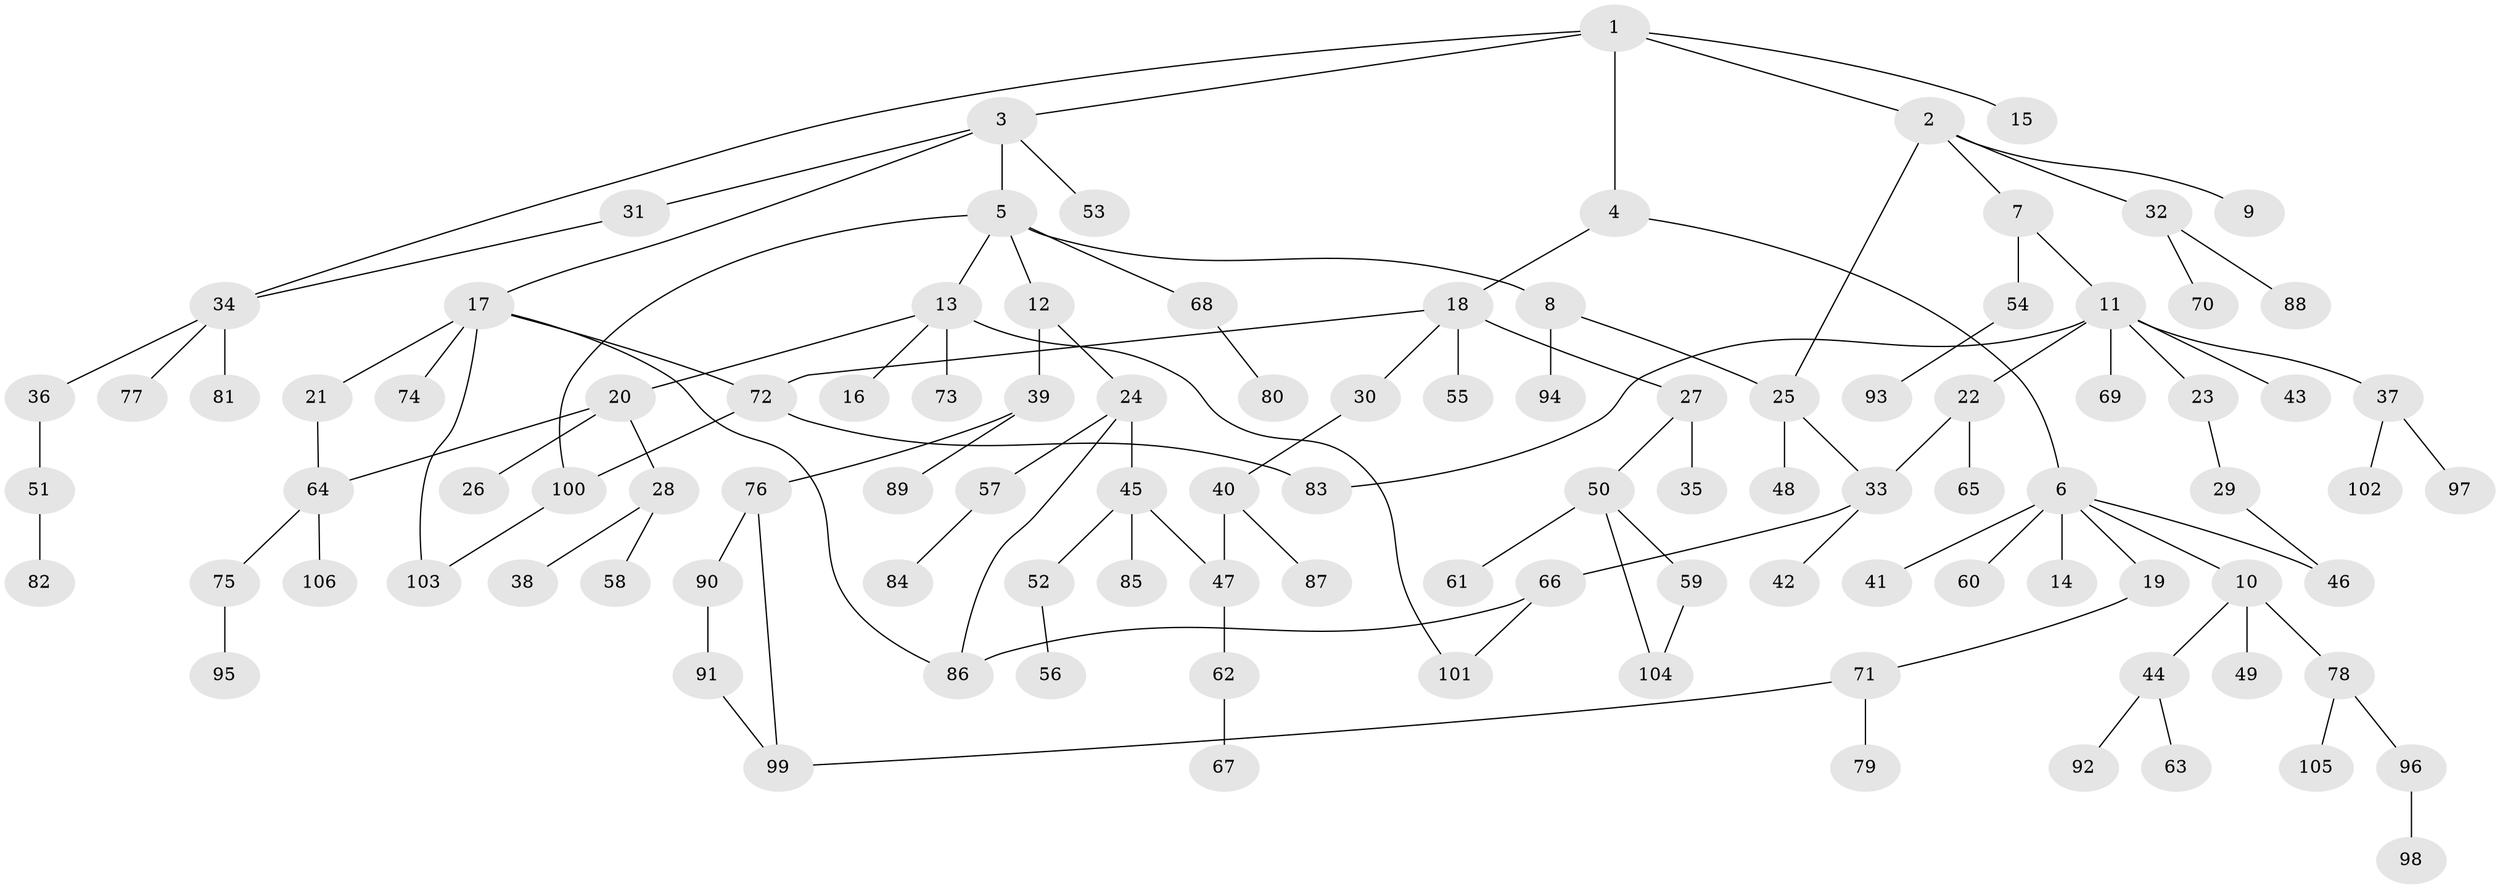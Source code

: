 // coarse degree distribution, {3: 0.20930232558139536, 4: 0.13953488372093023, 7: 0.023255813953488372, 2: 0.20930232558139536, 5: 0.09302325581395349, 1: 0.32558139534883723}
// Generated by graph-tools (version 1.1) at 2025/36/03/04/25 23:36:10]
// undirected, 106 vertices, 121 edges
graph export_dot {
  node [color=gray90,style=filled];
  1;
  2;
  3;
  4;
  5;
  6;
  7;
  8;
  9;
  10;
  11;
  12;
  13;
  14;
  15;
  16;
  17;
  18;
  19;
  20;
  21;
  22;
  23;
  24;
  25;
  26;
  27;
  28;
  29;
  30;
  31;
  32;
  33;
  34;
  35;
  36;
  37;
  38;
  39;
  40;
  41;
  42;
  43;
  44;
  45;
  46;
  47;
  48;
  49;
  50;
  51;
  52;
  53;
  54;
  55;
  56;
  57;
  58;
  59;
  60;
  61;
  62;
  63;
  64;
  65;
  66;
  67;
  68;
  69;
  70;
  71;
  72;
  73;
  74;
  75;
  76;
  77;
  78;
  79;
  80;
  81;
  82;
  83;
  84;
  85;
  86;
  87;
  88;
  89;
  90;
  91;
  92;
  93;
  94;
  95;
  96;
  97;
  98;
  99;
  100;
  101;
  102;
  103;
  104;
  105;
  106;
  1 -- 2;
  1 -- 3;
  1 -- 4;
  1 -- 15;
  1 -- 34;
  2 -- 7;
  2 -- 9;
  2 -- 25;
  2 -- 32;
  3 -- 5;
  3 -- 17;
  3 -- 31;
  3 -- 53;
  4 -- 6;
  4 -- 18;
  5 -- 8;
  5 -- 12;
  5 -- 13;
  5 -- 68;
  5 -- 100;
  6 -- 10;
  6 -- 14;
  6 -- 19;
  6 -- 41;
  6 -- 60;
  6 -- 46;
  7 -- 11;
  7 -- 54;
  8 -- 94;
  8 -- 25;
  10 -- 44;
  10 -- 49;
  10 -- 78;
  11 -- 22;
  11 -- 23;
  11 -- 37;
  11 -- 43;
  11 -- 69;
  11 -- 83;
  12 -- 24;
  12 -- 39;
  13 -- 16;
  13 -- 20;
  13 -- 73;
  13 -- 101;
  17 -- 21;
  17 -- 74;
  17 -- 86;
  17 -- 72;
  17 -- 103;
  18 -- 27;
  18 -- 30;
  18 -- 55;
  18 -- 72;
  19 -- 71;
  20 -- 26;
  20 -- 28;
  20 -- 64;
  21 -- 64;
  22 -- 65;
  22 -- 33;
  23 -- 29;
  24 -- 45;
  24 -- 57;
  24 -- 86;
  25 -- 33;
  25 -- 48;
  27 -- 35;
  27 -- 50;
  28 -- 38;
  28 -- 58;
  29 -- 46;
  30 -- 40;
  31 -- 34;
  32 -- 70;
  32 -- 88;
  33 -- 42;
  33 -- 66;
  34 -- 36;
  34 -- 77;
  34 -- 81;
  36 -- 51;
  37 -- 97;
  37 -- 102;
  39 -- 76;
  39 -- 89;
  40 -- 87;
  40 -- 47;
  44 -- 63;
  44 -- 92;
  45 -- 47;
  45 -- 52;
  45 -- 85;
  47 -- 62;
  50 -- 59;
  50 -- 61;
  50 -- 104;
  51 -- 82;
  52 -- 56;
  54 -- 93;
  57 -- 84;
  59 -- 104;
  62 -- 67;
  64 -- 75;
  64 -- 106;
  66 -- 101;
  66 -- 86;
  68 -- 80;
  71 -- 79;
  71 -- 99;
  72 -- 83;
  72 -- 100;
  75 -- 95;
  76 -- 90;
  76 -- 99;
  78 -- 96;
  78 -- 105;
  90 -- 91;
  91 -- 99;
  96 -- 98;
  100 -- 103;
}
